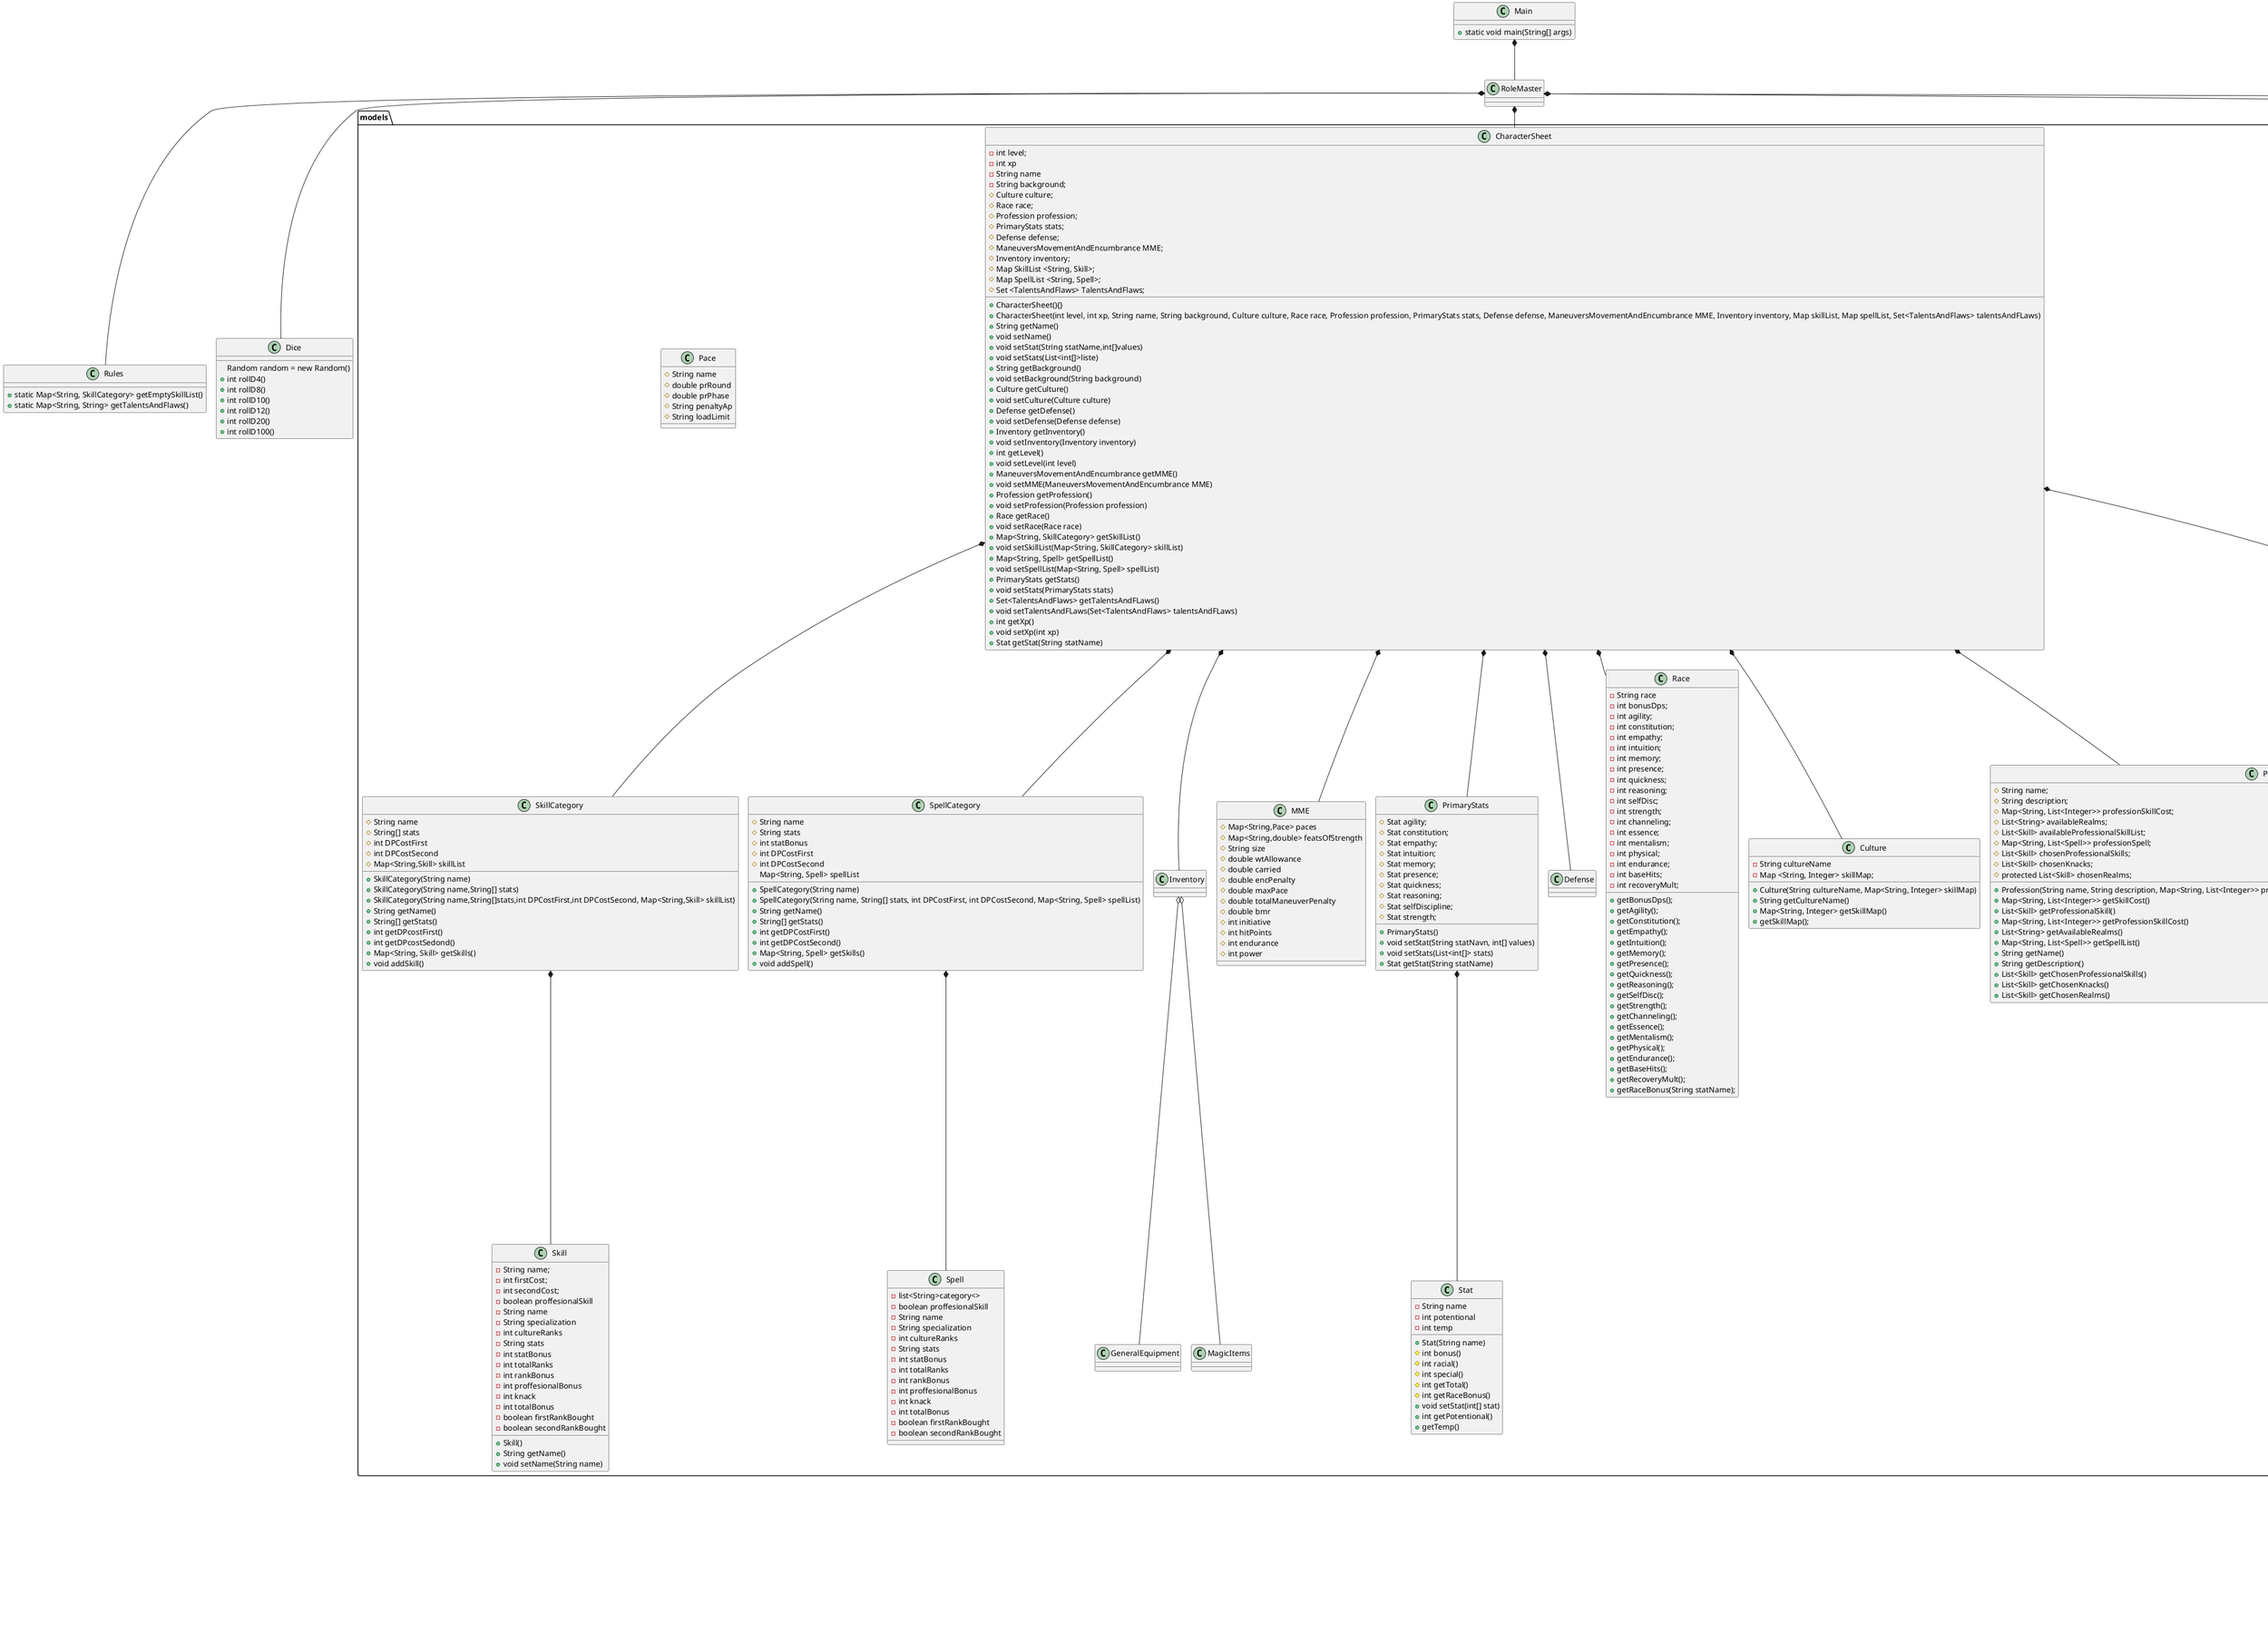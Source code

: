 @startuml
'https://plantuml.com/class-diagram
!pragma layout smetana


Class Main{
+static void main(String[] args)
}


Class RoleMaster{}

Class Rules{
+static Map<String, SkillCategory> getEmptySkillList()
+static Map<String, String> getTalentsAndFlaws()
}
Class Dice{
 Random random = new Random()
+int rollD4()
+int rollD8()
+int rollD10()
+int rollD12()
+int rollD20()
+int rollD100()

}

package controllers{
Class CharacterSheetController{
-CreateStatsView view;
+CharacterSheetController(CreateStatsView view)
}
Class ChooseProffessionController{
-final CharacterSheet model;
-ChooseProfessionView view;
+ChooseProfessionController(CharacterSheet model, ChooseProfessionView view)
-boolean validate(Profession profession)
-void saveDataToModel(Profession profession)
}
Class CreateNewCharController{
-CreateNewCharView view;
-final CharacterSheet model;
+CreateNewCharController(CreateNewCharView view, CharacterSheet model)
+boolean validate(String name)
+void saveDataToModel(String name)
+boolean validateAndSave()
}
Class CreateStatsController{
 CharacterSheet model;
 CreateStatsView view;
 +CreateStatsController(CharacterSheet model, CreateStatsView view)
 -boolean validate(String input)
 -void saveDataToModel(String data)
 +boolean validateAndSave()
 -int[] generateStat()
 -List<int[]> generateStats()
}
CLass TalentsAndFlawsController{
-final CharacterSheet model;
-final TalentsAndFlawsView view;
-final Rules rules;
+TalentsAndFlawsController(CharacterSheet model, TalentsAndFlawsView view)
}

}


package views{
Class StartMenuView{}
Class CharacterSheetView{}
Class CharacterInfoView{}
Class SkillListView{}
Class SpellListView{}
Class InventoryView{}
Class TalentsAndFlawsView{
-List<JLabel> labels;
-List<JTextField> fields;
-JPanel detailPanel;
-JSplitPane splitPane;
-Map<String, Integer> selectedTalents;
-JLabel pointsLabel;
-int totalPoints = 10;
-Map<String, String> talentDescriptionMap;
+TalentsAndFlawsView(Map<String, String> talentDescriptionMap)
-void showDetailPanel(String text)
-JScrollPane createScrollPane()
-JPanel createTopPanel()
-JPanel createBottomPanel()
-void addTalents()
-void updatePoints()
-void saveTalents()
-String escapeHtml(String text)
}
Class MovementView{}
Class PrimaryStatsView{}
Class WeaponAttackSetupView{}
Class DefenseView{}
Class MagicItemsView{}
Class GeneralEquipmentView{}
Class MainFrame{
-final CardLayout cardLayout;
+MainFrame()
}
Class CreateStatsView{
-final JLabel title;
-final List<JLabel> labels;
-final List<JTextField[]> fields;
-final JButton returnToCharacterInfo;
-final JButton saveAndContinueToSkills;
-final JButton rollStatsForMe;
+CreateStatsView()
+JPanel createMiddlePanel()
-JPanel createTopPanel()
-JPanel createBottomPanel()
+int[] getStat(int i)
+int[] getAgility()
+int[] getConstitution()
+int[] getEmpathy()
+int[] getIntuition()
+int[] getMemory()
+int[] getPresence()
+int[] getQuickness()
+int[] getReasoning()
+int[] getSelfDiscipline()
+int[] getStrength()
+List<int[]> getStats()
+void setStats(List<int[]> stats)
+void returnToCharacterButtonClick (ActionListener actionListener)
+ void saveAndContinueButtonClick(ActionListener actionListener)
+void rollStatsForMeButtonClick (ActionListener actionListener)
+ void reset()
+int getMax(int a, int b, int c)
+ int getMiddle(int a, int b, int c)
}
Class CreateNewCharView{
-JLabel title;
-JTextField nameField;
-JLabel label;
#JButton saveAndContinueButton;
+CreateNewCharView()
-JPanel createTopPanel()
-JPanel createMiddlePanel()
-JPanel createBottomPanel()
+String getNameField()
+void saveAndContinue(ActionListener actionListener)
+void reset(boolean bln)
+void setNameField(String setText)
}
Class ChooseProffessionView{
-JLabel title;
-String[] proffessionList
-JList<String>proffessionJList
-List<SkillCategory>skillAndCostList
-List<Skill>proffessionalSkill
-JTextArea proffessionDescription
-JCheckBox proffessionalBonusButton
-JCheckBox KnackButton
-JButton returnToCharacterName
-JButton saveAndContinueToRace
+ChooseProffessionView()
-Panel createTitlePanel()
-JPanel createProfessionListPanel()
-JPanel createProfessionInfoPanel()
-JPanel createProfessionTopInfoPanel()
-JPanel createProfessionDescriptionPanel()
-JPanel createProfessionSkillCostPanel()
-JPanel createProfessionalSkillsPanel()
-JPanel createButtonsPanel()
+List<Skill> getProfessionalSkill()
+void setProfessionalSkill(List<Skill> professionalSkill)
+JTextArea getProfessionDescription()
+ void setProfessionDescription(JTextArea professionDescription)
+List<Profession> getProfessionJList()
+void setProfessionJList(List<Profession> professionList)
+ List<SkillCategory> getSkillAndCostList()
+void setSkillAndCostList(List<SkillCategory> skillAndCostList)
+JLabel getTitle()
+void setTitle(JLabel title)
+void returnToCharacterName(ActionListener actionListener)
+void saveAndContinueToRace(ActionListener actionListener)
+ void updateSkillAndCostList(Profession profession)
+void updateProfessionalSkills(Profession profession)
+void updateProfessionSkillCostPanel()
+void updateProfessionalSkillsPanel()
-createTopPanel()
-createLeftPanel()
-createRightPanel()
-createRightTopPanel()
-createRightTopLeftPanel()
-createRightTopRightPanel()
-createRightBottomPanel()
-createBottomPanel()

}
}
CharacterSheetView *-- CharacterInfoView
CharacterSheetView *-- PrimaryStatsView
CharacterSheetView *-- MovementView
CharacterSheetView *-- WeaponAttackSetupView
CharacterSheetView *-- DefenseView
InventoryView o-- MagicItemsView
InventoryView o-- GeneralEquipmentView


package models{
    Class CharacterSheet{
        - int level;
        - int xp
        - String name
        - String background;
        # Culture culture;
        # Race race;
        # Profession profession;
        # PrimaryStats stats;
        # Defense defense;
        # ManeuversMovementAndEncumbrance MME;
        # Inventory inventory;
        # Map SkillList <String, Skill>;
        # Map SpellList <String, Spell>;
        # Set <TalentsAndFlaws> TalentsAndFlaws;
        +CharacterSheet(){}
        +CharacterSheet(int level, int xp, String name, String background, Culture culture, Race race, Profession profession, PrimaryStats stats, Defense defense, ManeuversMovementAndEncumbrance MME, Inventory inventory, Map skillList, Map spellList, Set<TalentsAndFlaws> talentsAndFLaws)
        +String getName()
        +void setName()
        +void setStat(String statName,int[]values)
        +void setStats(List<int[]>liste)
        +String getBackground()
        +void setBackground(String background)
        +Culture getCulture()
        +void setCulture(Culture culture)
        +Defense getDefense()
        +void setDefense(Defense defense)
        +Inventory getInventory()
        +void setInventory(Inventory inventory)
        +int getLevel()
        +void setLevel(int level)
        +ManeuversMovementAndEncumbrance getMME()
        +void setMME(ManeuversMovementAndEncumbrance MME)
        +Profession getProfession()
        +void setProfession(Profession profession)
        +Race getRace()
        +void setRace(Race race)
        +Map<String, SkillCategory> getSkillList()
        +void setSkillList(Map<String, SkillCategory> skillList)
        +Map<String, Spell> getSpellList()
        +void setSpellList(Map<String, Spell> spellList)
        +PrimaryStats getStats()
        + void setStats(PrimaryStats stats)
        +Set<TalentsAndFlaws> getTalentsAndFLaws()
        +void setTalentsAndFLaws(Set<TalentsAndFlaws> talentsAndFLaws)
        +int getXp()
        +void setXp(int xp)
        +Stat getStat(String statName)



       }
    Class GeneralEquipment{}
    Class Skill{
    -String name;
    -int firstCost;
    -int secondCost;
    +Skill()
    +String getName()
    +void setName(String name)
    -boolean proffesionalSkill
    -String name
    -String specialization
    -int cultureRanks
    -String stats
    -int statBonus
    -int totalRanks
    -int rankBonus
    -int proffesionalBonus
    -int knack
    -int totalBonus
    -boolean firstRankBought
    -boolean secondRankBought
    }
    Class SkillCategory{
        #String name
        #String[] stats
        #int DPCostFirst
        #int DPCostSecond
        #Map<String,Skill> skillList
        +SkillCategory(String name)
        +SkillCategory(String name,String[] stats)
        +SkillCategory(String name,String[]stats,int DPCostFirst,int DPCostSecond, Map<String,Skill> skillList)
        +String getName()
        +String[] getStats()
        +int getDPcostFirst()
        +int getDPcostSedond()
        +Map<String, Skill> getSkills()
        +void addSkill()
    }
    Class Spell{
        -list<String>category<>
        -boolean proffesionalSkill
        -String name
        -String specialization
        -int cultureRanks
        -String stats
        -int statBonus
        -int totalRanks
        -int rankBonus
        -int proffesionalBonus
        -int knack
        -int totalBonus
        -boolean firstRankBought
        -boolean secondRankBought
    }
    Class SpellCategory{
        #String name
        #String stats
        #int statBonus
        #int DPCostFirst
        #int DPCostSecond
        Map<String, Spell> spellList
        +SpellCategory(String name)
        +SpellCategory(String name, String[] stats, int DPCostFirst, int DPCostSecond, Map<String, Spell> spellList)
        +String getName()
        +String[] getStats()
        +int getDPCostFirst()
        +int getDPCostSecond()
        +Map<String, Spell> getSkills()
        +void addSpell()
    }
    Class Inventory{}
    Class MME{
        # Map<String,Pace> paces
        # Map<String,double> featsOfStrength
        # String size
        # double wtAllowance
        # double carried
        # double encPenalty
        # double maxPace
        # double totalManeuverPenalty
        # double bmr
        # int initiative
        # int hitPoints
        # int endurance
        # int power
    }
    Class Pace {
        # String name
        # double prRound
        # double prPhase
        # String penaltyAp
        # String loadLimit
    }
    Class PrimaryStats{
     # Stat agility;
     # Stat constitution;
     # Stat empathy;
     # Stat intuition;
     # Stat memory;
     # Stat presence;
     # Stat quickness;
     # Stat reasoning;
     # Stat selfDiscipline;
     # Stat strength;
     +PrimaryStats()
     +void setStat(String statNavn, int[] values)
     +void setStats(List<int[]> stats)
     +Stat getStat(String statName)
    }
    Class Defense{}
    Class MagicItems{}
    Class Race{
    - String race
    - int bonusDps;
    - int agility;
    - int constitution;
    - int empathy;
    - int intuition;
    - int memory;
    - int presence;
    - int quickness;
    - int reasoning;
    - int selfDisc;
    - int strength;
    - int channeling;
    - int essence;
    - int mentalism;
    - int physical;
    - int endurance;
    - int baseHits;
    - int recoveryMult;
    + getBonusDps();
    + getAgility();
    + getConstitution();
    + getEmpathy();
    + getIntuition();
    + getMemory();
    + getPresence();
    + getQuickness();
    + getReasoning();
    + getSelfDisc();
    + getStrength();
    + getChanneling();
    + getEssence();
    + getMentalism();
    + getPhysical();
    + getEndurance();
    + getBaseHits();
    + getRecoveryMult();
    + getRaceBonus(String statName);

    }
    Class Culture{
    - String cultureName
    - Map <String, Integer> skillMap;
    +Culture(String cultureName, Map<String, Integer> skillMap)
    +String getCultureName()
    + Map<String, Integer> getSkillMap()
    + getSkillMap();
    }
    Class Profession{
    #String name;
    #String description;
    #Map<String, List<Integer>> professionSkillCost;
    #List<String> availableRealms;
    #List<Skill> availableProfessionalSkillList;
    #Map<String, List<Spell>> professionSpell;
    #List<Skill> chosenProfessionalSkills;
    #List<Skill> chosenKnacks;
    #protected List<Skill> chosenRealms;
    +Profession(String name, String description, Map<String, List<Integer>> professionSkillCost, List<String> realms, List<Skill> availableProfessionalSkillList)
    + Map<String, List<Integer>> getSkillCost()
    +List<Skill> getProfessionalSkill()
    +Map<String, List<Integer>> getProfessionSkillCost()
    +List<String> getAvailableRealms()
    +Map<String, List<Spell>> getSpellList()
    +String getName()
    +String getDescription()
    +List<Skill> getChosenProfessionalSkills()
    +List<Skill> getChosenKnacks()
    +List<Skill> getChosenRealms()
    }
    Class TalentsAndFlaws{
    -String name;
    -String description;
    +TalentsAndFlaws()
    +TalentsAndFlaws(String name, String description)
    +String getName()
    +String getDescription()
    +void setName(String name)
    +void setDescription(String description)
    }
    Class Stat{
        - String name
        - int potentional
        - int temp
        + Stat(String name)
        # int bonus()
        # int racial()
        # int special()
        # int getTotal()
        #int getRaceBonus()
        +void setStat(int[] stat)
        + int getPotentional()
        + getTemp()
    }
}

CharacterSheet *-- PrimaryStats
CharacterSheet *-- MME
CharacterSheet *-- Defense
Inventory o-- MagicItems
Inventory o-- GeneralEquipment
CharacterSheet *-- TalentsAndFlaws
CharacterSheet *-- SkillCategory
SkillCategory *-- Skill
CharacterSheet *-- SpellCategory
SpellCategory *-- Spell
CharacterSheet *-- Inventory
CharacterSheet *-- Race
CharacterSheet *-- Culture
CharacterSheet *-- Profession
PrimaryStats *-- Stat


package util {
    Class FileIO{}
    Class TextUI{}
    Class dataLoader{}
    Class parseJson
}

Main *--- RoleMaster
RoleMaster *-- CharacterSheet
RoleMaster *-- views
RoleMaster *-- Dice
RoleMaster *-- util
RoleMaster *-- Rules
@enduml

implements ..|>
extends <|-- (is-a)
composition *-- (must-have)
Aggregation o-- (can-have)
Associering <--